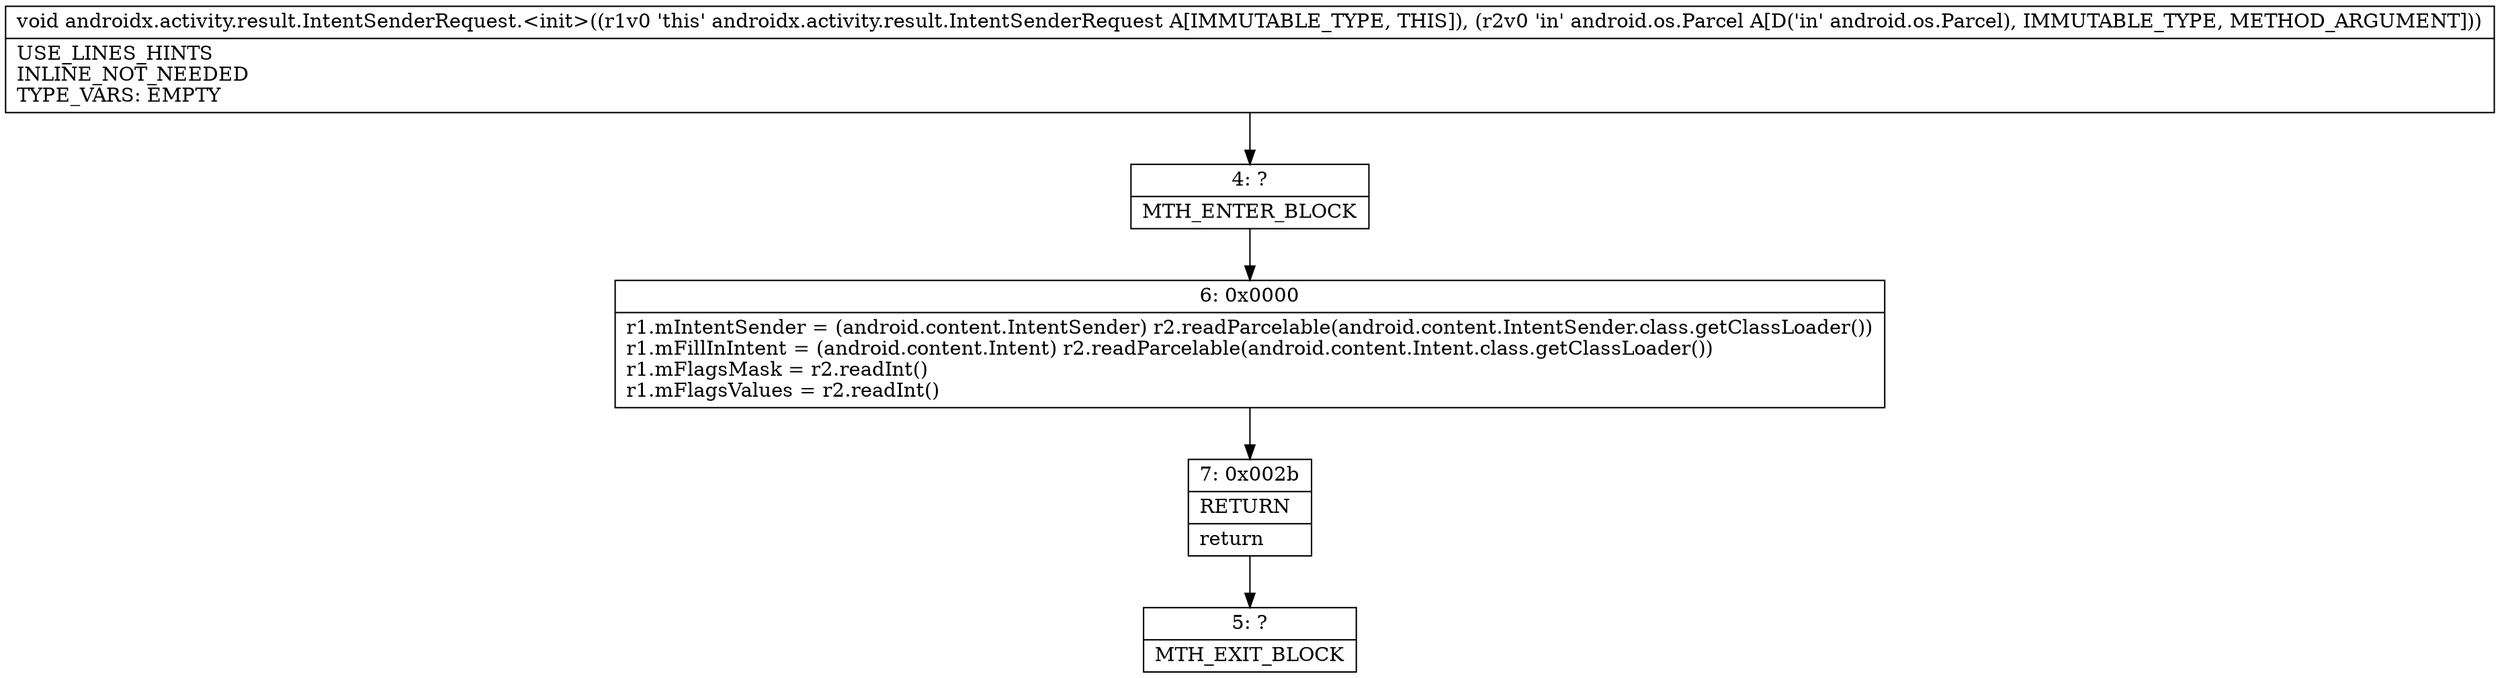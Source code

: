 digraph "CFG forandroidx.activity.result.IntentSenderRequest.\<init\>(Landroid\/os\/Parcel;)V" {
Node_4 [shape=record,label="{4\:\ ?|MTH_ENTER_BLOCK\l}"];
Node_6 [shape=record,label="{6\:\ 0x0000|r1.mIntentSender = (android.content.IntentSender) r2.readParcelable(android.content.IntentSender.class.getClassLoader())\lr1.mFillInIntent = (android.content.Intent) r2.readParcelable(android.content.Intent.class.getClassLoader())\lr1.mFlagsMask = r2.readInt()\lr1.mFlagsValues = r2.readInt()\l}"];
Node_7 [shape=record,label="{7\:\ 0x002b|RETURN\l|return\l}"];
Node_5 [shape=record,label="{5\:\ ?|MTH_EXIT_BLOCK\l}"];
MethodNode[shape=record,label="{void androidx.activity.result.IntentSenderRequest.\<init\>((r1v0 'this' androidx.activity.result.IntentSenderRequest A[IMMUTABLE_TYPE, THIS]), (r2v0 'in' android.os.Parcel A[D('in' android.os.Parcel), IMMUTABLE_TYPE, METHOD_ARGUMENT]))  | USE_LINES_HINTS\lINLINE_NOT_NEEDED\lTYPE_VARS: EMPTY\l}"];
MethodNode -> Node_4;Node_4 -> Node_6;
Node_6 -> Node_7;
Node_7 -> Node_5;
}

